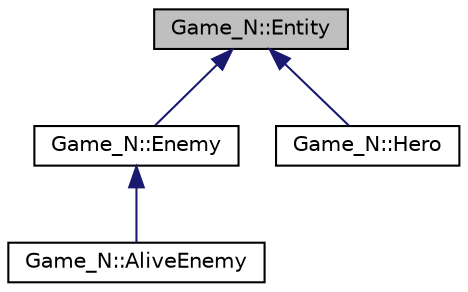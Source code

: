 digraph "Game_N::Entity"
{
 // LATEX_PDF_SIZE
  edge [fontname="Helvetica",fontsize="10",labelfontname="Helvetica",labelfontsize="10"];
  node [fontname="Helvetica",fontsize="10",shape=record];
  Node1 [label="Game_N::Entity",height=0.2,width=0.4,color="black", fillcolor="grey75", style="filled", fontcolor="black",tooltip=" "];
  Node1 -> Node2 [dir="back",color="midnightblue",fontsize="10",style="solid",fontname="Helvetica"];
  Node2 [label="Game_N::Enemy",height=0.2,width=0.4,color="black", fillcolor="white", style="filled",URL="$classGame__N_1_1Enemy.html",tooltip=" "];
  Node2 -> Node3 [dir="back",color="midnightblue",fontsize="10",style="solid",fontname="Helvetica"];
  Node3 [label="Game_N::AliveEnemy",height=0.2,width=0.4,color="black", fillcolor="white", style="filled",URL="$classGame__N_1_1AliveEnemy.html",tooltip=" "];
  Node1 -> Node4 [dir="back",color="midnightblue",fontsize="10",style="solid",fontname="Helvetica"];
  Node4 [label="Game_N::Hero",height=0.2,width=0.4,color="black", fillcolor="white", style="filled",URL="$classGame__N_1_1Hero.html",tooltip=" "];
}
